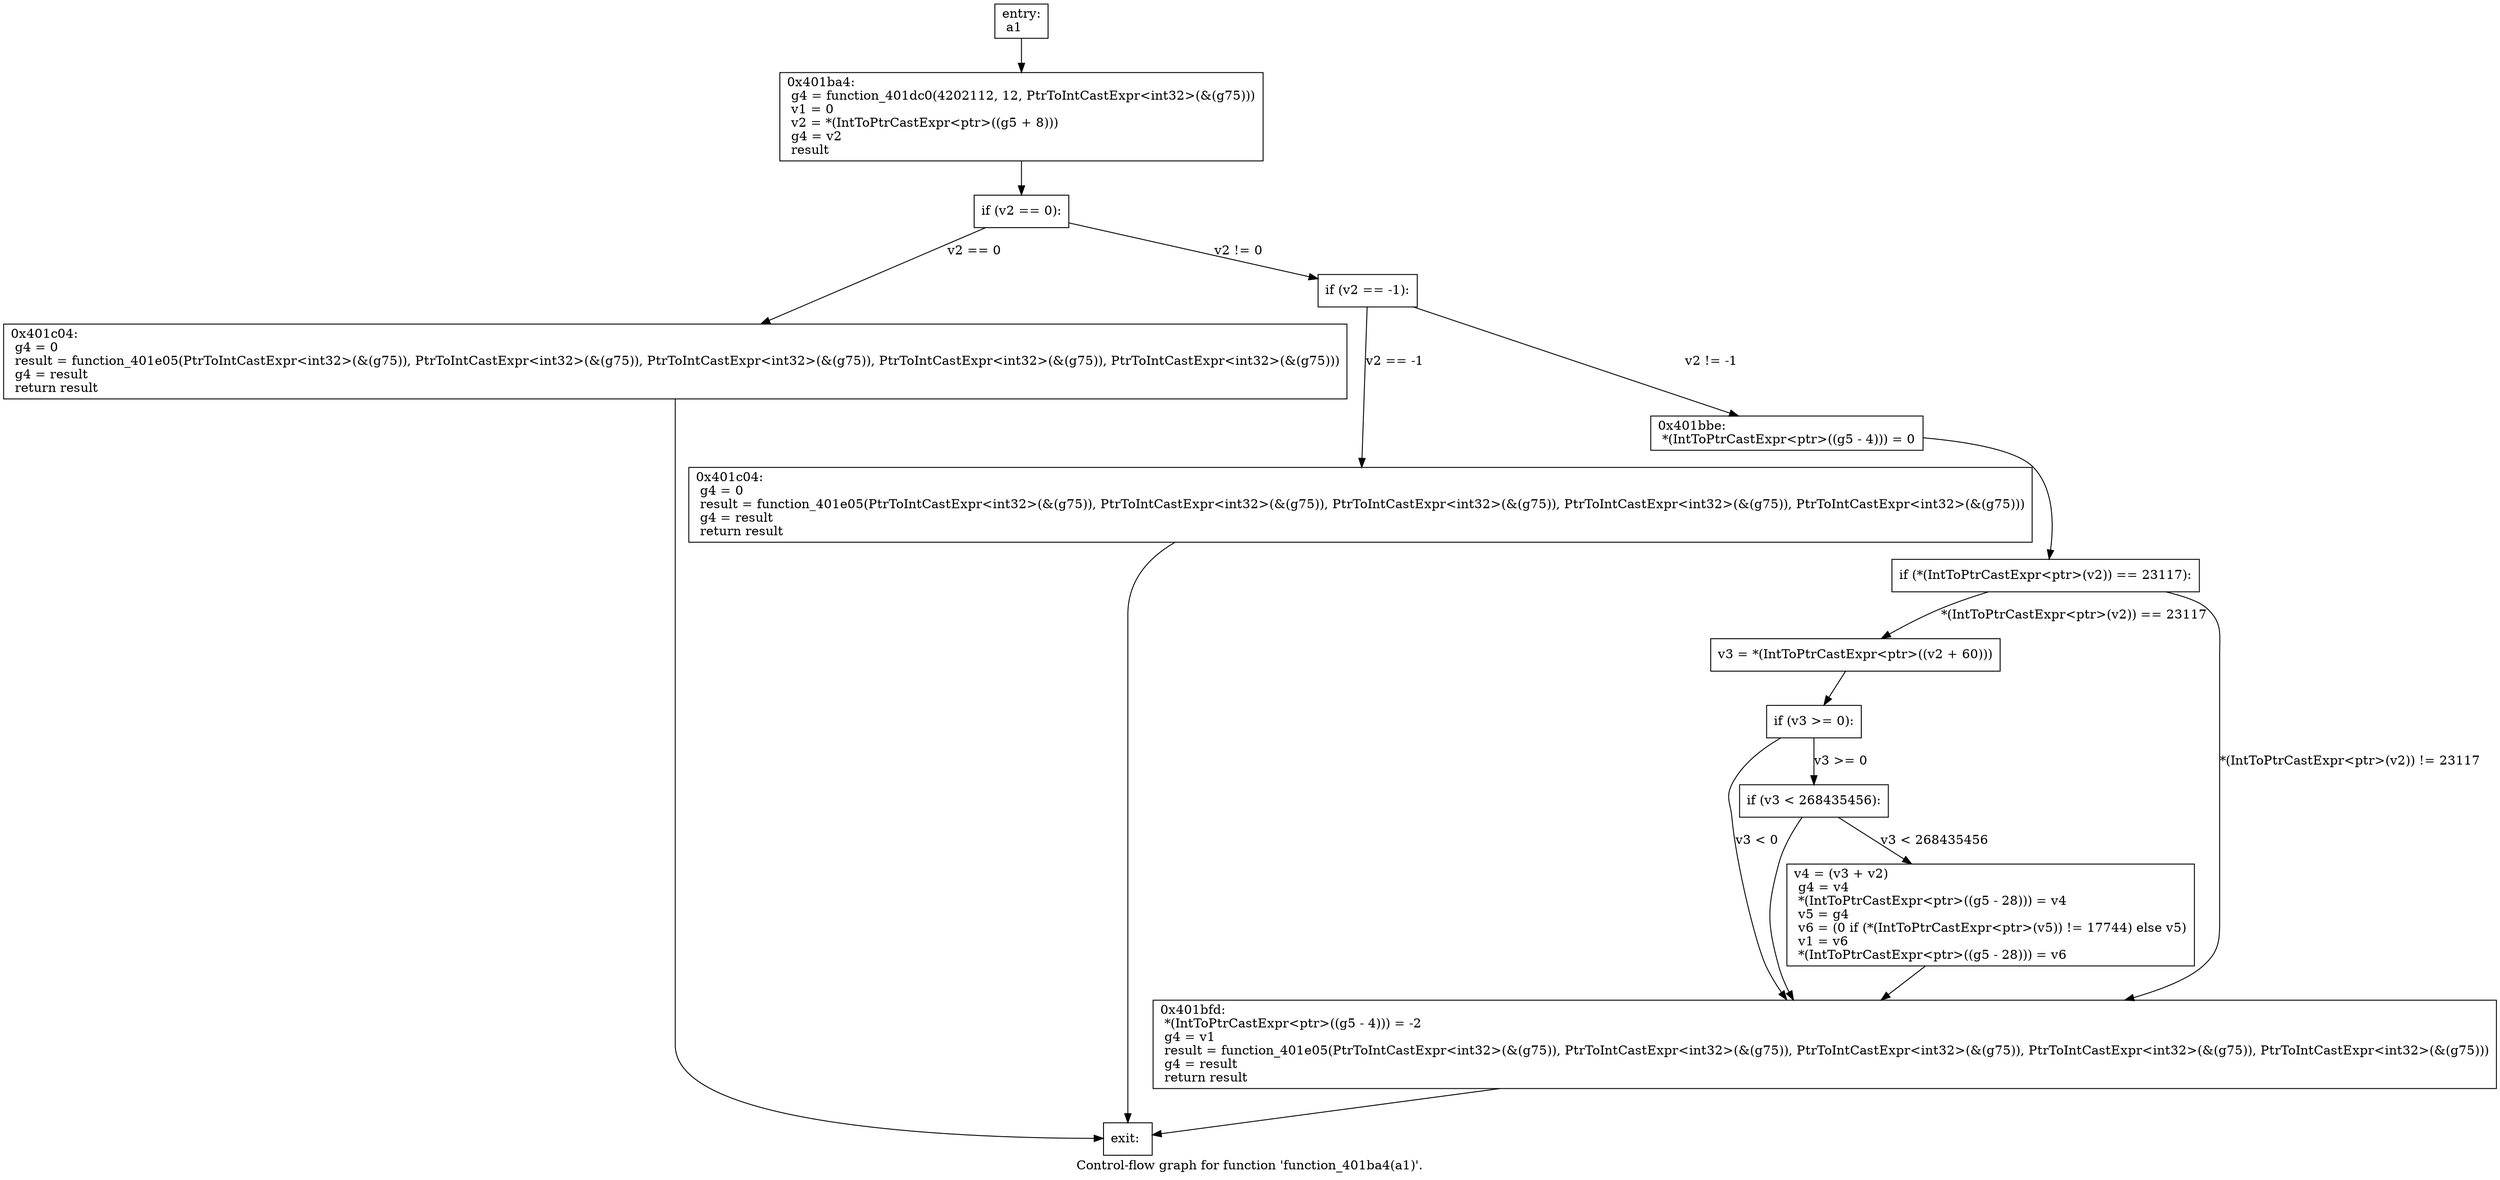 digraph "Control-flow graph for function 'function_401ba4(a1)'." {
  label="Control-flow graph for function 'function_401ba4(a1)'.";
  node [shape=record];

  Node000001D420ACA630 [label="{entry:\l  a1\l}"];
  Node000001D420ACA630 -> Node000001D420ACA550;
  Node000001D420ACA550 [label="{0x401ba4:\l  g4 = function_401dc0(4202112, 12, PtrToIntCastExpr\<int32\>(&(g75)))\l  v1 = 0\l  v2 = *(IntToPtrCastExpr\<ptr\>((g5 + 8)))\l  g4 = v2\l  result\l}"];
  Node000001D420ACA550 -> Node000001D420ACA9B0;
  Node000001D420ACA9B0 [label="{  if (v2 == 0):\l}"];
  Node000001D420ACA9B0 -> Node000001D420ACA8D0 [label="v2 == 0"];
  Node000001D420ACA9B0 -> Node000001D420ACA400 [label="v2 != 0"];
  Node000001D420ACA8D0 [label="{0x401c04:\l  g4 = 0\l  result = function_401e05(PtrToIntCastExpr\<int32\>(&(g75)), PtrToIntCastExpr\<int32\>(&(g75)), PtrToIntCastExpr\<int32\>(&(g75)), PtrToIntCastExpr\<int32\>(&(g75)), PtrToIntCastExpr\<int32\>(&(g75)))\l  g4 = result\l  return result\l}"];
  Node000001D420ACA8D0 -> Node000001D420ACA160;
  Node000001D420ACA400 [label="{  if (v2 == -1):\l}"];
  Node000001D420ACA400 -> Node000001D420ACAE10 [label="v2 == -1"];
  Node000001D420ACA400 -> Node000001D420AC9F30 [label="v2 != -1"];
  Node000001D420ACA160 [label="{exit:\l}"];
  Node000001D420ACAE10 [label="{0x401c04:\l  g4 = 0\l  result = function_401e05(PtrToIntCastExpr\<int32\>(&(g75)), PtrToIntCastExpr\<int32\>(&(g75)), PtrToIntCastExpr\<int32\>(&(g75)), PtrToIntCastExpr\<int32\>(&(g75)), PtrToIntCastExpr\<int32\>(&(g75)))\l  g4 = result\l  return result\l}"];
  Node000001D420ACAE10 -> Node000001D420ACA160;
  Node000001D420AC9F30 [label="{0x401bbe:\l  *(IntToPtrCastExpr\<ptr\>((g5 - 4))) = 0\l}"];
  Node000001D420AC9F30 -> Node000001D420ACADA0;
  Node000001D420ACADA0 [label="{  if (*(IntToPtrCastExpr\<ptr\>(v2)) == 23117):\l}"];
  Node000001D420ACADA0 -> Node000001D420AC9520 [label="*(IntToPtrCastExpr\<ptr\>(v2)) == 23117"];
  Node000001D420ACADA0 -> Node000001D420ACAC50 [label="*(IntToPtrCastExpr\<ptr\>(v2)) != 23117"];
  Node000001D420AC9520 [label="{  v3 = *(IntToPtrCastExpr\<ptr\>((v2 + 60)))\l}"];
  Node000001D420AC9520 -> Node000001D420ACA6A0;
  Node000001D420ACAC50 [label="{0x401bfd:\l  *(IntToPtrCastExpr\<ptr\>((g5 - 4))) = -2\l  g4 = v1\l  result = function_401e05(PtrToIntCastExpr\<int32\>(&(g75)), PtrToIntCastExpr\<int32\>(&(g75)), PtrToIntCastExpr\<int32\>(&(g75)), PtrToIntCastExpr\<int32\>(&(g75)), PtrToIntCastExpr\<int32\>(&(g75)))\l  g4 = result\l  return result\l}"];
  Node000001D420ACAC50 -> Node000001D420ACA160;
  Node000001D420ACA6A0 [label="{  if (v3 \>= 0):\l}"];
  Node000001D420ACA6A0 -> Node000001D420ACA7F0 [label="v3 \>= 0"];
  Node000001D420ACA6A0 -> Node000001D420ACAC50 [label="v3 \< 0"];
  Node000001D420ACA7F0 [label="{  if (v3 \< 268435456):\l}"];
  Node000001D420ACA7F0 -> Node000001D420ACA240 [label="v3 \< 268435456"];
  Node000001D420ACA7F0 -> Node000001D420ACAC50;
  Node000001D420ACA240 [label="{  v4 = (v3 + v2)\l  g4 = v4\l  *(IntToPtrCastExpr\<ptr\>((g5 - 28))) = v4\l  v5 = g4\l  v6 = (0 if (*(IntToPtrCastExpr\<ptr\>(v5)) != 17744) else v5)\l  v1 = v6\l  *(IntToPtrCastExpr\<ptr\>((g5 - 28))) = v6\l}"];
  Node000001D420ACA240 -> Node000001D420ACAC50;

}

